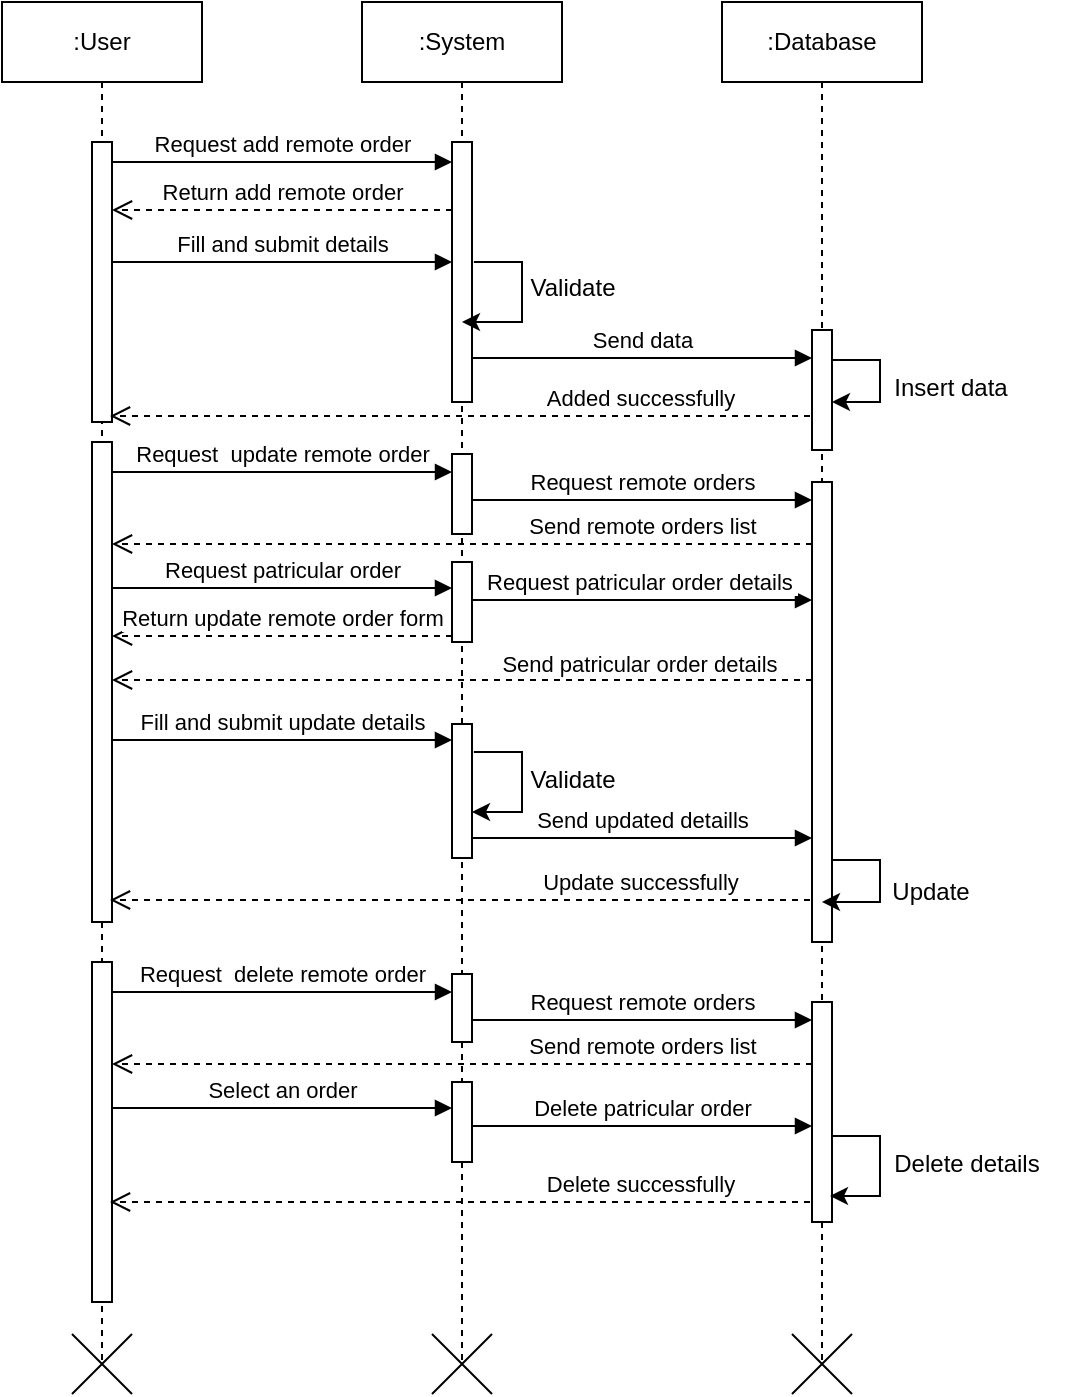 <mxfile version="22.0.0" type="device">
  <diagram name="Page-1" id="2YBvvXClWsGukQMizWep">
    <mxGraphModel dx="765" dy="397" grid="1" gridSize="10" guides="1" tooltips="1" connect="1" arrows="1" fold="1" page="1" pageScale="1" pageWidth="850" pageHeight="1100" math="0" shadow="0">
      <root>
        <mxCell id="0" />
        <mxCell id="1" parent="0" />
        <mxCell id="aM9ryv3xv72pqoxQDRHE-1" value=":User" style="shape=umlLifeline;perimeter=lifelinePerimeter;whiteSpace=wrap;html=1;container=0;dropTarget=0;collapsible=0;recursiveResize=0;outlineConnect=0;portConstraint=eastwest;newEdgeStyle={&quot;edgeStyle&quot;:&quot;elbowEdgeStyle&quot;,&quot;elbow&quot;:&quot;vertical&quot;,&quot;curved&quot;:0,&quot;rounded&quot;:0};" parent="1" vertex="1">
          <mxGeometry x="40" y="40" width="100" height="680" as="geometry" />
        </mxCell>
        <mxCell id="aM9ryv3xv72pqoxQDRHE-2" value="" style="html=1;points=[];perimeter=orthogonalPerimeter;outlineConnect=0;targetShapes=umlLifeline;portConstraint=eastwest;newEdgeStyle={&quot;edgeStyle&quot;:&quot;elbowEdgeStyle&quot;,&quot;elbow&quot;:&quot;vertical&quot;,&quot;curved&quot;:0,&quot;rounded&quot;:0};" parent="aM9ryv3xv72pqoxQDRHE-1" vertex="1">
          <mxGeometry x="45" y="70" width="10" height="140" as="geometry" />
        </mxCell>
        <mxCell id="aM9ryv3xv72pqoxQDRHE-5" value=":System" style="shape=umlLifeline;perimeter=lifelinePerimeter;whiteSpace=wrap;html=1;container=0;dropTarget=0;collapsible=0;recursiveResize=0;outlineConnect=0;portConstraint=eastwest;newEdgeStyle={&quot;edgeStyle&quot;:&quot;elbowEdgeStyle&quot;,&quot;elbow&quot;:&quot;vertical&quot;,&quot;curved&quot;:0,&quot;rounded&quot;:0};" parent="1" vertex="1">
          <mxGeometry x="220" y="40" width="100" height="680" as="geometry" />
        </mxCell>
        <mxCell id="aM9ryv3xv72pqoxQDRHE-6" value="" style="html=1;points=[];perimeter=orthogonalPerimeter;outlineConnect=0;targetShapes=umlLifeline;portConstraint=eastwest;newEdgeStyle={&quot;edgeStyle&quot;:&quot;elbowEdgeStyle&quot;,&quot;elbow&quot;:&quot;vertical&quot;,&quot;curved&quot;:0,&quot;rounded&quot;:0};" parent="aM9ryv3xv72pqoxQDRHE-5" vertex="1">
          <mxGeometry x="45" y="70" width="10" height="130" as="geometry" />
        </mxCell>
        <mxCell id="aM9ryv3xv72pqoxQDRHE-7" value="Request add remote order" style="html=1;verticalAlign=bottom;endArrow=block;edgeStyle=elbowEdgeStyle;elbow=horizontal;curved=0;rounded=0;" parent="1" source="aM9ryv3xv72pqoxQDRHE-2" target="aM9ryv3xv72pqoxQDRHE-6" edge="1">
          <mxGeometry relative="1" as="geometry">
            <mxPoint x="195" y="130" as="sourcePoint" />
            <Array as="points">
              <mxPoint x="180" y="120" />
            </Array>
          </mxGeometry>
        </mxCell>
        <mxCell id="xENhY5tNj3Xzj7cGjBOY-2" value=":Database" style="shape=umlLifeline;perimeter=lifelinePerimeter;whiteSpace=wrap;html=1;container=0;dropTarget=0;collapsible=0;recursiveResize=0;outlineConnect=0;portConstraint=eastwest;newEdgeStyle={&quot;edgeStyle&quot;:&quot;elbowEdgeStyle&quot;,&quot;elbow&quot;:&quot;vertical&quot;,&quot;curved&quot;:0,&quot;rounded&quot;:0};" parent="1" vertex="1">
          <mxGeometry x="400" y="40" width="100" height="680" as="geometry" />
        </mxCell>
        <mxCell id="xENhY5tNj3Xzj7cGjBOY-3" value="" style="html=1;points=[];perimeter=orthogonalPerimeter;outlineConnect=0;targetShapes=umlLifeline;portConstraint=eastwest;newEdgeStyle={&quot;edgeStyle&quot;:&quot;elbowEdgeStyle&quot;,&quot;elbow&quot;:&quot;vertical&quot;,&quot;curved&quot;:0,&quot;rounded&quot;:0};" parent="xENhY5tNj3Xzj7cGjBOY-2" vertex="1">
          <mxGeometry x="45" y="164" width="10" height="60" as="geometry" />
        </mxCell>
        <mxCell id="xENhY5tNj3Xzj7cGjBOY-4" value="Return add remote order" style="html=1;verticalAlign=bottom;endArrow=open;dashed=1;endSize=8;edgeStyle=elbowEdgeStyle;elbow=vertical;curved=0;rounded=0;" parent="1" edge="1">
          <mxGeometry relative="1" as="geometry">
            <mxPoint x="95" y="144" as="targetPoint" />
            <Array as="points">
              <mxPoint x="190" y="144" />
            </Array>
            <mxPoint x="265" y="144" as="sourcePoint" />
          </mxGeometry>
        </mxCell>
        <mxCell id="xENhY5tNj3Xzj7cGjBOY-5" value="Fill and submit details" style="html=1;verticalAlign=bottom;endArrow=block;edgeStyle=elbowEdgeStyle;elbow=vertical;curved=0;rounded=0;" parent="1" edge="1">
          <mxGeometry relative="1" as="geometry">
            <mxPoint x="95" y="170" as="sourcePoint" />
            <Array as="points">
              <mxPoint x="180" y="170" />
            </Array>
            <mxPoint x="265" y="170" as="targetPoint" />
          </mxGeometry>
        </mxCell>
        <mxCell id="xENhY5tNj3Xzj7cGjBOY-6" value="" style="endArrow=classic;html=1;rounded=0;" parent="1" target="aM9ryv3xv72pqoxQDRHE-5" edge="1">
          <mxGeometry width="50" height="50" relative="1" as="geometry">
            <mxPoint x="275.929" y="170" as="sourcePoint" />
            <mxPoint x="330" y="220" as="targetPoint" />
            <Array as="points">
              <mxPoint x="300" y="170" />
              <mxPoint x="300" y="200" />
            </Array>
          </mxGeometry>
        </mxCell>
        <mxCell id="xENhY5tNj3Xzj7cGjBOY-7" value="Validate" style="text;html=1;align=center;verticalAlign=middle;resizable=0;points=[];autosize=1;strokeColor=none;fillColor=none;" parent="1" vertex="1">
          <mxGeometry x="290" y="168" width="70" height="30" as="geometry" />
        </mxCell>
        <mxCell id="xENhY5tNj3Xzj7cGjBOY-8" value="Send data" style="html=1;verticalAlign=bottom;endArrow=block;edgeStyle=elbowEdgeStyle;elbow=vertical;curved=0;rounded=0;" parent="1" edge="1">
          <mxGeometry relative="1" as="geometry">
            <mxPoint x="275" y="218" as="sourcePoint" />
            <Array as="points">
              <mxPoint x="360" y="218" />
            </Array>
            <mxPoint x="445" y="218" as="targetPoint" />
          </mxGeometry>
        </mxCell>
        <mxCell id="xENhY5tNj3Xzj7cGjBOY-9" value="" style="html=1;points=[];perimeter=orthogonalPerimeter;outlineConnect=0;targetShapes=umlLifeline;portConstraint=eastwest;newEdgeStyle={&quot;edgeStyle&quot;:&quot;elbowEdgeStyle&quot;,&quot;elbow&quot;:&quot;vertical&quot;,&quot;curved&quot;:0,&quot;rounded&quot;:0};" parent="1" vertex="1">
          <mxGeometry x="85" y="260" width="10" height="240" as="geometry" />
        </mxCell>
        <mxCell id="xENhY5tNj3Xzj7cGjBOY-10" value="" style="html=1;points=[];perimeter=orthogonalPerimeter;outlineConnect=0;targetShapes=umlLifeline;portConstraint=eastwest;newEdgeStyle={&quot;edgeStyle&quot;:&quot;elbowEdgeStyle&quot;,&quot;elbow&quot;:&quot;vertical&quot;,&quot;curved&quot;:0,&quot;rounded&quot;:0};" parent="1" vertex="1">
          <mxGeometry x="265" y="266" width="10" height="40" as="geometry" />
        </mxCell>
        <mxCell id="xENhY5tNj3Xzj7cGjBOY-11" value="Request&amp;nbsp; update remote order" style="html=1;verticalAlign=bottom;endArrow=block;edgeStyle=elbowEdgeStyle;elbow=vertical;curved=0;rounded=0;" parent="1" edge="1">
          <mxGeometry relative="1" as="geometry">
            <mxPoint x="95" y="275" as="sourcePoint" />
            <Array as="points">
              <mxPoint x="180" y="275" />
            </Array>
            <mxPoint x="265" y="275" as="targetPoint" />
          </mxGeometry>
        </mxCell>
        <mxCell id="xENhY5tNj3Xzj7cGjBOY-12" value="" style="html=1;points=[];perimeter=orthogonalPerimeter;outlineConnect=0;targetShapes=umlLifeline;portConstraint=eastwest;newEdgeStyle={&quot;edgeStyle&quot;:&quot;elbowEdgeStyle&quot;,&quot;elbow&quot;:&quot;vertical&quot;,&quot;curved&quot;:0,&quot;rounded&quot;:0};" parent="1" vertex="1">
          <mxGeometry x="445" y="280" width="10" height="230" as="geometry" />
        </mxCell>
        <mxCell id="xENhY5tNj3Xzj7cGjBOY-13" value="Return update remote order form" style="html=1;verticalAlign=bottom;endArrow=open;dashed=1;endSize=8;edgeStyle=elbowEdgeStyle;elbow=vertical;curved=0;rounded=0;" parent="1" edge="1">
          <mxGeometry relative="1" as="geometry">
            <mxPoint x="95" y="357" as="targetPoint" />
            <Array as="points">
              <mxPoint x="190" y="357" />
            </Array>
            <mxPoint x="265" y="357" as="sourcePoint" />
          </mxGeometry>
        </mxCell>
        <mxCell id="xENhY5tNj3Xzj7cGjBOY-14" value="Fill and submit update details" style="html=1;verticalAlign=bottom;endArrow=block;edgeStyle=elbowEdgeStyle;elbow=vertical;curved=0;rounded=0;" parent="1" edge="1">
          <mxGeometry relative="1" as="geometry">
            <mxPoint x="95" y="409" as="sourcePoint" />
            <Array as="points">
              <mxPoint x="180" y="409" />
            </Array>
            <mxPoint x="265" y="409" as="targetPoint" />
          </mxGeometry>
        </mxCell>
        <mxCell id="xENhY5tNj3Xzj7cGjBOY-15" value="" style="endArrow=classic;html=1;rounded=0;" parent="1" edge="1">
          <mxGeometry width="50" height="50" relative="1" as="geometry">
            <mxPoint x="275.929" y="415" as="sourcePoint" />
            <mxPoint x="275.0" y="445" as="targetPoint" />
            <Array as="points">
              <mxPoint x="300" y="415" />
              <mxPoint x="300" y="445" />
            </Array>
          </mxGeometry>
        </mxCell>
        <mxCell id="xENhY5tNj3Xzj7cGjBOY-16" value="Validate" style="text;html=1;align=center;verticalAlign=middle;resizable=0;points=[];autosize=1;strokeColor=none;fillColor=none;" parent="1" vertex="1">
          <mxGeometry x="290" y="414" width="70" height="30" as="geometry" />
        </mxCell>
        <mxCell id="xENhY5tNj3Xzj7cGjBOY-19" value="" style="endArrow=classic;html=1;rounded=0;" parent="1" edge="1">
          <mxGeometry width="50" height="50" relative="1" as="geometry">
            <mxPoint x="454.929" y="469" as="sourcePoint" />
            <mxPoint x="450" y="490" as="targetPoint" />
            <Array as="points">
              <mxPoint x="479" y="469" />
              <mxPoint x="479" y="490" />
            </Array>
          </mxGeometry>
        </mxCell>
        <mxCell id="xENhY5tNj3Xzj7cGjBOY-20" value="Update" style="text;html=1;align=center;verticalAlign=middle;resizable=0;points=[];autosize=1;strokeColor=none;fillColor=none;" parent="1" vertex="1">
          <mxGeometry x="474" y="470" width="60" height="30" as="geometry" />
        </mxCell>
        <mxCell id="KE-mL2BSJ963tJkiToLp-1" value="" style="endArrow=classic;html=1;rounded=0;" parent="1" target="xENhY5tNj3Xzj7cGjBOY-3" edge="1">
          <mxGeometry width="50" height="50" relative="1" as="geometry">
            <mxPoint x="454.929" y="219" as="sourcePoint" />
            <mxPoint x="454" y="249" as="targetPoint" />
            <Array as="points">
              <mxPoint x="479" y="219" />
              <mxPoint x="479" y="240" />
            </Array>
          </mxGeometry>
        </mxCell>
        <mxCell id="KE-mL2BSJ963tJkiToLp-2" value="Insert data" style="text;html=1;align=center;verticalAlign=middle;resizable=0;points=[];autosize=1;strokeColor=none;fillColor=none;" parent="1" vertex="1">
          <mxGeometry x="474" y="218" width="80" height="30" as="geometry" />
        </mxCell>
        <mxCell id="KE-mL2BSJ963tJkiToLp-3" value="Request remote orders" style="html=1;verticalAlign=bottom;endArrow=block;edgeStyle=elbowEdgeStyle;elbow=vertical;curved=0;rounded=0;" parent="1" edge="1">
          <mxGeometry relative="1" as="geometry">
            <mxPoint x="275" y="289" as="sourcePoint" />
            <Array as="points">
              <mxPoint x="360" y="289" />
            </Array>
            <mxPoint x="445" y="289" as="targetPoint" />
          </mxGeometry>
        </mxCell>
        <mxCell id="KE-mL2BSJ963tJkiToLp-4" value="Send remote orders list" style="html=1;verticalAlign=bottom;endArrow=open;dashed=1;endSize=8;edgeStyle=elbowEdgeStyle;elbow=vertical;curved=0;rounded=0;" parent="1" target="xENhY5tNj3Xzj7cGjBOY-9" edge="1">
          <mxGeometry x="-0.514" relative="1" as="geometry">
            <mxPoint x="275" y="311" as="targetPoint" />
            <Array as="points">
              <mxPoint x="370" y="311" />
            </Array>
            <mxPoint x="445" y="311" as="sourcePoint" />
            <mxPoint as="offset" />
          </mxGeometry>
        </mxCell>
        <mxCell id="KE-mL2BSJ963tJkiToLp-5" value="" style="html=1;points=[];perimeter=orthogonalPerimeter;outlineConnect=0;targetShapes=umlLifeline;portConstraint=eastwest;newEdgeStyle={&quot;edgeStyle&quot;:&quot;elbowEdgeStyle&quot;,&quot;elbow&quot;:&quot;vertical&quot;,&quot;curved&quot;:0,&quot;rounded&quot;:0};" parent="1" vertex="1">
          <mxGeometry x="265" y="320" width="10" height="40" as="geometry" />
        </mxCell>
        <mxCell id="KE-mL2BSJ963tJkiToLp-6" value="Request patricular order" style="html=1;verticalAlign=bottom;endArrow=block;edgeStyle=elbowEdgeStyle;elbow=vertical;curved=0;rounded=0;" parent="1" edge="1">
          <mxGeometry relative="1" as="geometry">
            <mxPoint x="95" y="333" as="sourcePoint" />
            <Array as="points">
              <mxPoint x="180" y="333" />
            </Array>
            <mxPoint x="265" y="333" as="targetPoint" />
          </mxGeometry>
        </mxCell>
        <mxCell id="KE-mL2BSJ963tJkiToLp-7" value="Request patricular order details&amp;nbsp;" style="html=1;verticalAlign=bottom;endArrow=block;edgeStyle=elbowEdgeStyle;elbow=vertical;curved=0;rounded=0;" parent="1" edge="1">
          <mxGeometry relative="1" as="geometry">
            <mxPoint x="275" y="339" as="sourcePoint" />
            <Array as="points">
              <mxPoint x="360" y="339" />
            </Array>
            <mxPoint x="445" y="339" as="targetPoint" />
          </mxGeometry>
        </mxCell>
        <mxCell id="KE-mL2BSJ963tJkiToLp-8" value="Send patricular order details&amp;nbsp;" style="html=1;verticalAlign=bottom;endArrow=open;dashed=1;endSize=8;edgeStyle=elbowEdgeStyle;elbow=horizontal;curved=0;rounded=0;" parent="1" edge="1">
          <mxGeometry x="-0.514" y="1" relative="1" as="geometry">
            <mxPoint x="95" y="379" as="targetPoint" />
            <Array as="points">
              <mxPoint x="370" y="379" />
            </Array>
            <mxPoint x="445" y="379" as="sourcePoint" />
            <mxPoint as="offset" />
          </mxGeometry>
        </mxCell>
        <mxCell id="KE-mL2BSJ963tJkiToLp-9" value="" style="html=1;points=[];perimeter=orthogonalPerimeter;outlineConnect=0;targetShapes=umlLifeline;portConstraint=eastwest;newEdgeStyle={&quot;edgeStyle&quot;:&quot;elbowEdgeStyle&quot;,&quot;elbow&quot;:&quot;vertical&quot;,&quot;curved&quot;:0,&quot;rounded&quot;:0};" parent="1" vertex="1">
          <mxGeometry x="265" y="401" width="10" height="67" as="geometry" />
        </mxCell>
        <mxCell id="KE-mL2BSJ963tJkiToLp-10" value="Send updated detaills" style="html=1;verticalAlign=bottom;endArrow=block;edgeStyle=elbowEdgeStyle;elbow=vertical;curved=0;rounded=0;" parent="1" edge="1">
          <mxGeometry relative="1" as="geometry">
            <mxPoint x="275" y="458" as="sourcePoint" />
            <Array as="points">
              <mxPoint x="365" y="458" />
            </Array>
            <mxPoint as="offset" />
            <mxPoint x="445" y="458" as="targetPoint" />
          </mxGeometry>
        </mxCell>
        <mxCell id="KE-mL2BSJ963tJkiToLp-11" value="" style="html=1;points=[];perimeter=orthogonalPerimeter;outlineConnect=0;targetShapes=umlLifeline;portConstraint=eastwest;newEdgeStyle={&quot;edgeStyle&quot;:&quot;elbowEdgeStyle&quot;,&quot;elbow&quot;:&quot;vertical&quot;,&quot;curved&quot;:0,&quot;rounded&quot;:0};" parent="1" vertex="1">
          <mxGeometry x="85" y="520" width="10" height="170" as="geometry" />
        </mxCell>
        <mxCell id="KE-mL2BSJ963tJkiToLp-12" value="" style="html=1;points=[];perimeter=orthogonalPerimeter;outlineConnect=0;targetShapes=umlLifeline;portConstraint=eastwest;newEdgeStyle={&quot;edgeStyle&quot;:&quot;elbowEdgeStyle&quot;,&quot;elbow&quot;:&quot;vertical&quot;,&quot;curved&quot;:0,&quot;rounded&quot;:0};" parent="1" vertex="1">
          <mxGeometry x="265" y="526" width="10" height="34" as="geometry" />
        </mxCell>
        <mxCell id="KE-mL2BSJ963tJkiToLp-13" value="Request&amp;nbsp; delete remote order" style="html=1;verticalAlign=bottom;endArrow=block;edgeStyle=elbowEdgeStyle;elbow=vertical;curved=0;rounded=0;" parent="1" edge="1">
          <mxGeometry relative="1" as="geometry">
            <mxPoint x="95" y="535" as="sourcePoint" />
            <Array as="points">
              <mxPoint x="180" y="535" />
            </Array>
            <mxPoint x="265" y="535" as="targetPoint" />
          </mxGeometry>
        </mxCell>
        <mxCell id="KE-mL2BSJ963tJkiToLp-14" value="" style="html=1;points=[];perimeter=orthogonalPerimeter;outlineConnect=0;targetShapes=umlLifeline;portConstraint=eastwest;newEdgeStyle={&quot;edgeStyle&quot;:&quot;elbowEdgeStyle&quot;,&quot;elbow&quot;:&quot;vertical&quot;,&quot;curved&quot;:0,&quot;rounded&quot;:0};" parent="1" vertex="1">
          <mxGeometry x="445" y="540" width="10" height="110" as="geometry" />
        </mxCell>
        <mxCell id="KE-mL2BSJ963tJkiToLp-21" value="Request remote orders" style="html=1;verticalAlign=bottom;endArrow=block;edgeStyle=elbowEdgeStyle;elbow=vertical;curved=0;rounded=0;" parent="1" edge="1">
          <mxGeometry relative="1" as="geometry">
            <mxPoint x="275" y="549" as="sourcePoint" />
            <Array as="points">
              <mxPoint x="360" y="549" />
            </Array>
            <mxPoint x="445" y="549" as="targetPoint" />
          </mxGeometry>
        </mxCell>
        <mxCell id="KE-mL2BSJ963tJkiToLp-22" value="Send remote orders list" style="html=1;verticalAlign=bottom;endArrow=open;dashed=1;endSize=8;edgeStyle=elbowEdgeStyle;elbow=vertical;curved=0;rounded=0;" parent="1" target="KE-mL2BSJ963tJkiToLp-11" edge="1">
          <mxGeometry x="-0.514" relative="1" as="geometry">
            <mxPoint x="275" y="571" as="targetPoint" />
            <Array as="points">
              <mxPoint x="370" y="571" />
            </Array>
            <mxPoint x="445" y="571" as="sourcePoint" />
            <mxPoint as="offset" />
          </mxGeometry>
        </mxCell>
        <mxCell id="KE-mL2BSJ963tJkiToLp-23" value="" style="html=1;points=[];perimeter=orthogonalPerimeter;outlineConnect=0;targetShapes=umlLifeline;portConstraint=eastwest;newEdgeStyle={&quot;edgeStyle&quot;:&quot;elbowEdgeStyle&quot;,&quot;elbow&quot;:&quot;vertical&quot;,&quot;curved&quot;:0,&quot;rounded&quot;:0};" parent="1" vertex="1">
          <mxGeometry x="265" y="580" width="10" height="40" as="geometry" />
        </mxCell>
        <mxCell id="KE-mL2BSJ963tJkiToLp-24" value="Select an order" style="html=1;verticalAlign=bottom;endArrow=block;edgeStyle=elbowEdgeStyle;elbow=vertical;curved=0;rounded=0;" parent="1" edge="1">
          <mxGeometry relative="1" as="geometry">
            <mxPoint x="95" y="593" as="sourcePoint" />
            <Array as="points">
              <mxPoint x="180" y="593" />
            </Array>
            <mxPoint x="265" y="593" as="targetPoint" />
          </mxGeometry>
        </mxCell>
        <mxCell id="KE-mL2BSJ963tJkiToLp-25" value="Delete patricular order" style="html=1;verticalAlign=bottom;endArrow=block;edgeStyle=elbowEdgeStyle;elbow=vertical;curved=0;rounded=0;" parent="1" edge="1">
          <mxGeometry relative="1" as="geometry">
            <mxPoint x="275" y="602" as="sourcePoint" />
            <Array as="points">
              <mxPoint x="360" y="602" />
            </Array>
            <mxPoint x="445" y="602" as="targetPoint" />
          </mxGeometry>
        </mxCell>
        <mxCell id="KE-mL2BSJ963tJkiToLp-29" value="" style="endArrow=classic;html=1;rounded=0;" parent="1" edge="1">
          <mxGeometry width="50" height="50" relative="1" as="geometry">
            <mxPoint x="454.929" y="607" as="sourcePoint" />
            <mxPoint x="454" y="637" as="targetPoint" />
            <Array as="points">
              <mxPoint x="479" y="607" />
              <mxPoint x="479" y="637" />
            </Array>
          </mxGeometry>
        </mxCell>
        <mxCell id="KE-mL2BSJ963tJkiToLp-30" value="Delete details" style="text;html=1;align=center;verticalAlign=middle;resizable=0;points=[];autosize=1;strokeColor=none;fillColor=none;" parent="1" vertex="1">
          <mxGeometry x="472" y="606" width="100" height="30" as="geometry" />
        </mxCell>
        <mxCell id="KE-mL2BSJ963tJkiToLp-31" value="Delete successfully" style="html=1;verticalAlign=bottom;endArrow=open;dashed=1;endSize=8;edgeStyle=elbowEdgeStyle;elbow=vertical;curved=0;rounded=0;" parent="1" edge="1">
          <mxGeometry x="-0.514" relative="1" as="geometry">
            <mxPoint x="94" y="640" as="targetPoint" />
            <Array as="points">
              <mxPoint x="369" y="640" />
            </Array>
            <mxPoint x="444" y="640" as="sourcePoint" />
            <mxPoint as="offset" />
          </mxGeometry>
        </mxCell>
        <mxCell id="KE-mL2BSJ963tJkiToLp-32" value="Update successfully" style="html=1;verticalAlign=bottom;endArrow=open;dashed=1;endSize=8;edgeStyle=elbowEdgeStyle;elbow=vertical;curved=0;rounded=0;" parent="1" edge="1">
          <mxGeometry x="-0.514" relative="1" as="geometry">
            <mxPoint x="94" y="489" as="targetPoint" />
            <Array as="points">
              <mxPoint x="369" y="489" />
            </Array>
            <mxPoint x="444" y="489" as="sourcePoint" />
            <mxPoint as="offset" />
          </mxGeometry>
        </mxCell>
        <mxCell id="KE-mL2BSJ963tJkiToLp-33" value="Added successfully" style="html=1;verticalAlign=bottom;endArrow=open;dashed=1;endSize=8;edgeStyle=elbowEdgeStyle;elbow=vertical;curved=0;rounded=0;" parent="1" edge="1">
          <mxGeometry x="-0.514" relative="1" as="geometry">
            <mxPoint x="94" y="247" as="targetPoint" />
            <Array as="points">
              <mxPoint x="369" y="247" />
            </Array>
            <mxPoint x="444" y="247" as="sourcePoint" />
            <mxPoint as="offset" />
          </mxGeometry>
        </mxCell>
        <mxCell id="D63dTky_6eCF_mkXM9KE-1" value="" style="shape=umlDestroy;whiteSpace=wrap;html=1;strokeWidth=1;targetShapes=umlLifeline;" vertex="1" parent="1">
          <mxGeometry x="75" y="706" width="30" height="30" as="geometry" />
        </mxCell>
        <mxCell id="D63dTky_6eCF_mkXM9KE-2" value="" style="shape=umlDestroy;whiteSpace=wrap;html=1;strokeWidth=1;targetShapes=umlLifeline;" vertex="1" parent="1">
          <mxGeometry x="255" y="706" width="30" height="30" as="geometry" />
        </mxCell>
        <mxCell id="D63dTky_6eCF_mkXM9KE-3" value="" style="shape=umlDestroy;whiteSpace=wrap;html=1;strokeWidth=1;targetShapes=umlLifeline;" vertex="1" parent="1">
          <mxGeometry x="435" y="706" width="30" height="30" as="geometry" />
        </mxCell>
      </root>
    </mxGraphModel>
  </diagram>
</mxfile>
